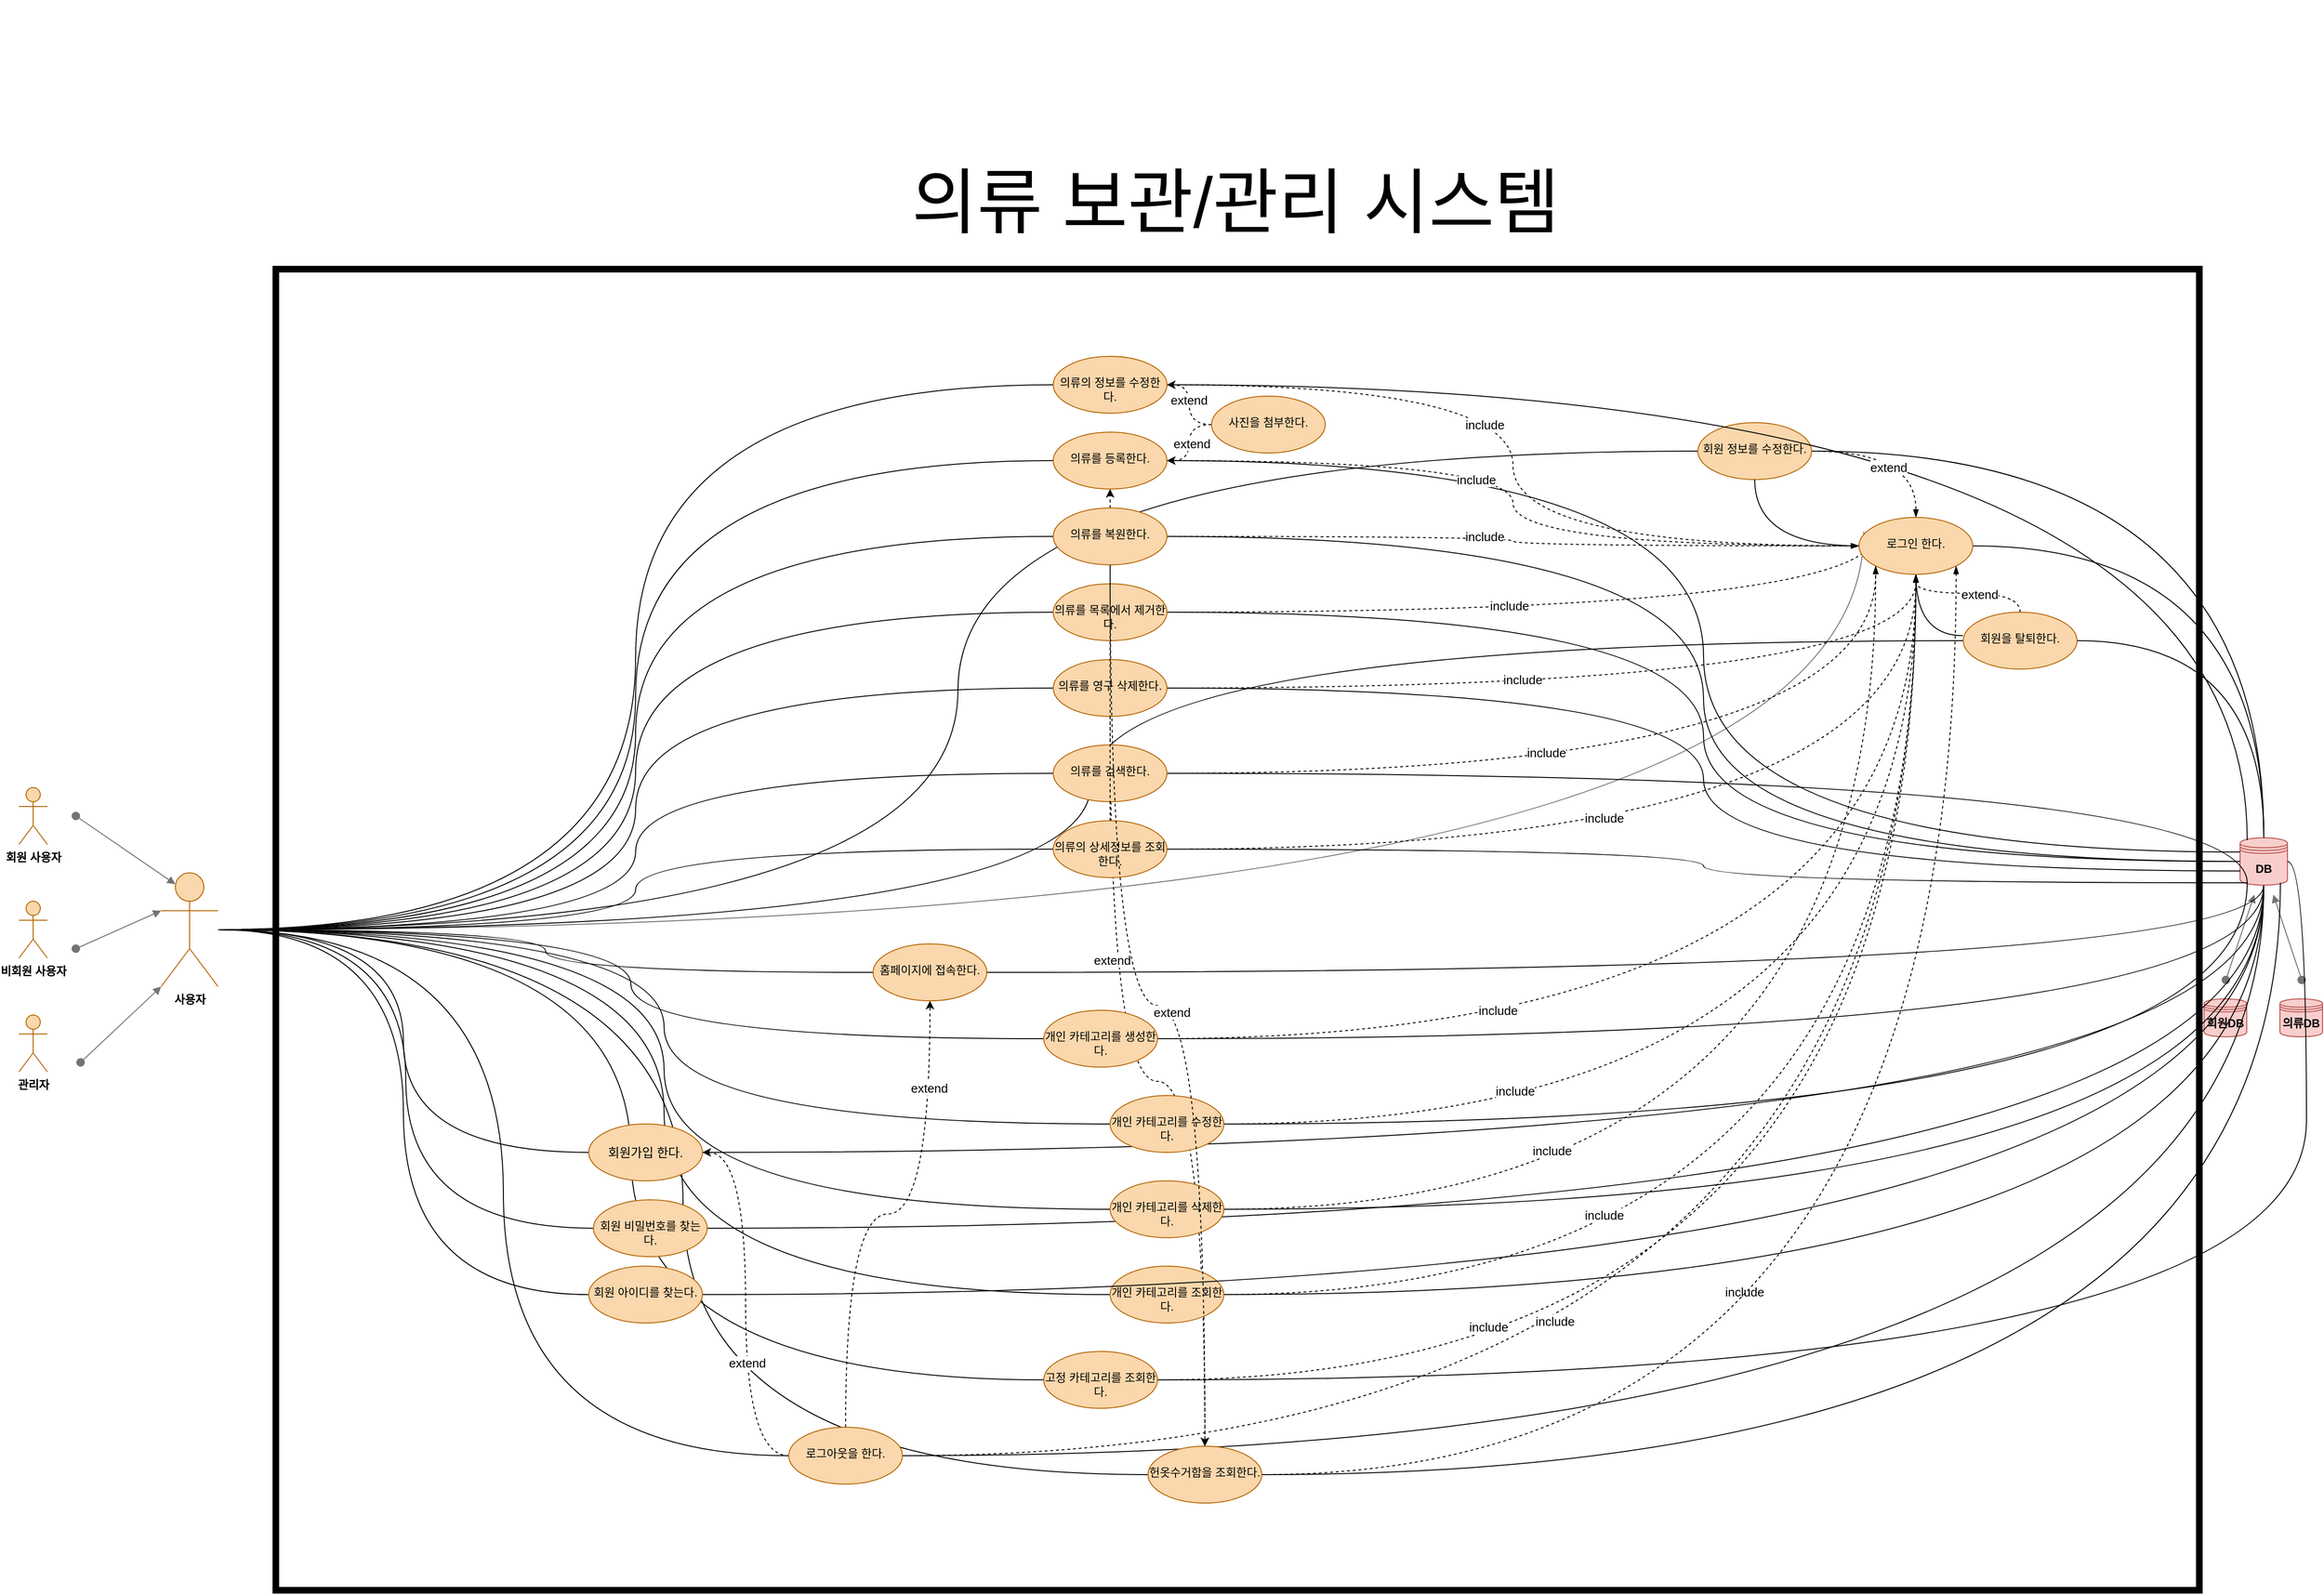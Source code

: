 <mxfile version="17.4.5" type="device"><diagram id="907NcnrzGQsfsX39xmy_" name="Page-1"><mxGraphModel dx="7109" dy="3249" grid="0" gridSize="10" guides="1" tooltips="1" connect="1" arrows="1" fold="1" page="1" pageScale="1" pageWidth="850" pageHeight="1100" math="0" shadow="0"><root><mxCell id="0"/><mxCell id="1" parent="0"/><mxCell id="ac8CNx1NNNnwnDvBf2mb-1" value="회원 사용자&lt;br&gt;" style="shape=umlActor;verticalLabelPosition=bottom;verticalAlign=top;html=1;outlineConnect=0;fillColor=#fad7ac;strokeColor=#b46504;fontStyle=1" parent="1" vertex="1"><mxGeometry x="-3340" y="-159" width="30" height="60" as="geometry"/></mxCell><mxCell id="ac8CNx1NNNnwnDvBf2mb-5" value="비회원 사용자&lt;br&gt;" style="shape=umlActor;verticalLabelPosition=bottom;verticalAlign=top;html=1;outlineConnect=0;fillColor=#fad7ac;strokeColor=#b46504;fontStyle=1" parent="1" vertex="1"><mxGeometry x="-3340" y="-39" width="30" height="60" as="geometry"/></mxCell><mxCell id="ac8CNx1NNNnwnDvBf2mb-7" value="관리자" style="shape=umlActor;verticalLabelPosition=bottom;verticalAlign=top;html=1;outlineConnect=0;fillColor=#fad7ac;strokeColor=#b46504;fontStyle=1" parent="1" vertex="1"><mxGeometry x="-3340" y="81" width="30" height="60" as="geometry"/></mxCell><mxCell id="eCN9OLUm9eauI4AGLOOA-48" style="edgeStyle=orthogonalEdgeStyle;curved=1;sketch=0;orthogonalLoop=1;jettySize=auto;html=1;entryX=0.042;entryY=0.25;entryDx=0;entryDy=0;entryPerimeter=0;fontSize=13;fontColor=#000000;endArrow=none;endFill=0;strokeColor=#737373;fillColor=#B2C9AB;" parent="1" source="ac8CNx1NNNnwnDvBf2mb-19" target="eCN9OLUm9eauI4AGLOOA-43" edge="1"><mxGeometry relative="1" as="geometry"/></mxCell><mxCell id="eCN9OLUm9eauI4AGLOOA-60" style="edgeStyle=orthogonalEdgeStyle;curved=1;sketch=0;orthogonalLoop=1;jettySize=auto;html=1;entryX=0;entryY=0.5;entryDx=0;entryDy=0;fontSize=13;fontColor=#000000;endArrow=none;endFill=0;strokeColor=default;fillColor=#B2C9AB;" parent="1" source="ac8CNx1NNNnwnDvBf2mb-19" target="eCN9OLUm9eauI4AGLOOA-29" edge="1"><mxGeometry relative="1" as="geometry"/></mxCell><mxCell id="eCN9OLUm9eauI4AGLOOA-61" style="edgeStyle=orthogonalEdgeStyle;curved=1;sketch=0;orthogonalLoop=1;jettySize=auto;html=1;entryX=0;entryY=0.5;entryDx=0;entryDy=0;fontSize=13;fontColor=#000000;endArrow=none;endFill=0;strokeColor=default;fillColor=#B2C9AB;" parent="1" source="ac8CNx1NNNnwnDvBf2mb-19" target="eCN9OLUm9eauI4AGLOOA-44" edge="1"><mxGeometry relative="1" as="geometry"/></mxCell><mxCell id="eCN9OLUm9eauI4AGLOOA-62" style="edgeStyle=orthogonalEdgeStyle;curved=1;sketch=0;orthogonalLoop=1;jettySize=auto;html=1;entryX=0;entryY=0.5;entryDx=0;entryDy=0;fontSize=13;fontColor=#000000;endArrow=none;endFill=0;strokeColor=default;fillColor=#B2C9AB;" parent="1" source="ac8CNx1NNNnwnDvBf2mb-19" target="eCN9OLUm9eauI4AGLOOA-41" edge="1"><mxGeometry relative="1" as="geometry"/></mxCell><mxCell id="eCN9OLUm9eauI4AGLOOA-63" style="edgeStyle=orthogonalEdgeStyle;curved=1;sketch=0;orthogonalLoop=1;jettySize=auto;html=1;entryX=0;entryY=0.5;entryDx=0;entryDy=0;fontSize=13;fontColor=#000000;endArrow=none;endFill=0;strokeColor=default;fillColor=#B2C9AB;" parent="1" source="ac8CNx1NNNnwnDvBf2mb-19" target="eCN9OLUm9eauI4AGLOOA-32" edge="1"><mxGeometry relative="1" as="geometry"/></mxCell><mxCell id="eCN9OLUm9eauI4AGLOOA-64" style="edgeStyle=orthogonalEdgeStyle;curved=1;sketch=0;orthogonalLoop=1;jettySize=auto;html=1;entryX=0;entryY=0.5;entryDx=0;entryDy=0;fontSize=13;fontColor=#000000;endArrow=none;endFill=0;strokeColor=default;fillColor=#B2C9AB;" parent="1" source="ac8CNx1NNNnwnDvBf2mb-19" target="eCN9OLUm9eauI4AGLOOA-31" edge="1"><mxGeometry relative="1" as="geometry"/></mxCell><mxCell id="eCN9OLUm9eauI4AGLOOA-65" style="edgeStyle=orthogonalEdgeStyle;curved=1;sketch=0;orthogonalLoop=1;jettySize=auto;html=1;entryX=0;entryY=0.5;entryDx=0;entryDy=0;fontSize=13;fontColor=#000000;endArrow=none;endFill=0;strokeColor=default;fillColor=#B2C9AB;" parent="1" source="ac8CNx1NNNnwnDvBf2mb-19" target="eCN9OLUm9eauI4AGLOOA-39" edge="1"><mxGeometry relative="1" as="geometry"/></mxCell><mxCell id="eCN9OLUm9eauI4AGLOOA-67" style="edgeStyle=orthogonalEdgeStyle;curved=1;sketch=0;orthogonalLoop=1;jettySize=auto;html=1;entryX=0;entryY=0.5;entryDx=0;entryDy=0;fontSize=13;fontColor=#000000;endArrow=none;endFill=0;strokeColor=default;fillColor=#B2C9AB;" parent="1" source="ac8CNx1NNNnwnDvBf2mb-19" target="eCN9OLUm9eauI4AGLOOA-40" edge="1"><mxGeometry relative="1" as="geometry"/></mxCell><mxCell id="eCN9OLUm9eauI4AGLOOA-68" style="edgeStyle=orthogonalEdgeStyle;curved=1;sketch=0;orthogonalLoop=1;jettySize=auto;html=1;entryX=0;entryY=0.5;entryDx=0;entryDy=0;fontSize=13;fontColor=#000000;endArrow=none;endFill=0;strokeColor=default;fillColor=#B2C9AB;" parent="1" source="ac8CNx1NNNnwnDvBf2mb-19" target="eCN9OLUm9eauI4AGLOOA-9" edge="1"><mxGeometry relative="1" as="geometry"/></mxCell><mxCell id="eCN9OLUm9eauI4AGLOOA-69" style="edgeStyle=orthogonalEdgeStyle;curved=1;sketch=0;orthogonalLoop=1;jettySize=auto;html=1;entryX=0;entryY=0.5;entryDx=0;entryDy=0;fontSize=13;fontColor=#000000;endArrow=none;endFill=0;strokeColor=default;fillColor=#B2C9AB;" parent="1" source="ac8CNx1NNNnwnDvBf2mb-19" target="eCN9OLUm9eauI4AGLOOA-26" edge="1"><mxGeometry relative="1" as="geometry"/></mxCell><mxCell id="eCN9OLUm9eauI4AGLOOA-70" style="edgeStyle=orthogonalEdgeStyle;curved=1;sketch=0;orthogonalLoop=1;jettySize=auto;html=1;entryX=0;entryY=0.5;entryDx=0;entryDy=0;fontSize=13;fontColor=#000000;endArrow=none;endFill=0;strokeColor=default;fillColor=#B2C9AB;" parent="1" source="ac8CNx1NNNnwnDvBf2mb-19" target="eCN9OLUm9eauI4AGLOOA-42" edge="1"><mxGeometry relative="1" as="geometry"/></mxCell><mxCell id="eCN9OLUm9eauI4AGLOOA-71" style="edgeStyle=orthogonalEdgeStyle;curved=1;sketch=0;orthogonalLoop=1;jettySize=auto;html=1;entryX=0;entryY=0.5;entryDx=0;entryDy=0;fontSize=13;fontColor=#000000;endArrow=none;endFill=0;strokeColor=default;fillColor=#B2C9AB;" parent="1" source="ac8CNx1NNNnwnDvBf2mb-19" target="eCN9OLUm9eauI4AGLOOA-25" edge="1"><mxGeometry relative="1" as="geometry"/></mxCell><mxCell id="eCN9OLUm9eauI4AGLOOA-73" style="edgeStyle=orthogonalEdgeStyle;curved=1;sketch=0;orthogonalLoop=1;jettySize=auto;html=1;entryX=0;entryY=0.5;entryDx=0;entryDy=0;fontSize=13;fontColor=#000000;endArrow=none;endFill=0;strokeColor=default;fillColor=#B2C9AB;" parent="1" source="ac8CNx1NNNnwnDvBf2mb-19" target="eCN9OLUm9eauI4AGLOOA-33" edge="1"><mxGeometry relative="1" as="geometry"/></mxCell><mxCell id="eCN9OLUm9eauI4AGLOOA-74" style="edgeStyle=orthogonalEdgeStyle;curved=1;sketch=0;orthogonalLoop=1;jettySize=auto;html=1;entryX=0;entryY=0.5;entryDx=0;entryDy=0;fontSize=13;fontColor=#000000;endArrow=none;endFill=0;strokeColor=default;fillColor=#B2C9AB;" parent="1" source="ac8CNx1NNNnwnDvBf2mb-19" target="eCN9OLUm9eauI4AGLOOA-34" edge="1"><mxGeometry relative="1" as="geometry"/></mxCell><mxCell id="eCN9OLUm9eauI4AGLOOA-75" style="edgeStyle=orthogonalEdgeStyle;curved=1;sketch=0;orthogonalLoop=1;jettySize=auto;html=1;entryX=0;entryY=0.5;entryDx=0;entryDy=0;fontSize=13;fontColor=#000000;endArrow=none;endFill=0;strokeColor=default;fillColor=#B2C9AB;" parent="1" source="ac8CNx1NNNnwnDvBf2mb-19" target="eCN9OLUm9eauI4AGLOOA-35" edge="1"><mxGeometry relative="1" as="geometry"/></mxCell><mxCell id="eCN9OLUm9eauI4AGLOOA-76" style="edgeStyle=orthogonalEdgeStyle;curved=1;sketch=0;orthogonalLoop=1;jettySize=auto;html=1;entryX=0;entryY=0.5;entryDx=0;entryDy=0;fontSize=13;fontColor=#000000;endArrow=none;endFill=0;strokeColor=default;fillColor=#B2C9AB;" parent="1" source="ac8CNx1NNNnwnDvBf2mb-19" target="eCN9OLUm9eauI4AGLOOA-36" edge="1"><mxGeometry relative="1" as="geometry"/></mxCell><mxCell id="eCN9OLUm9eauI4AGLOOA-77" style="edgeStyle=orthogonalEdgeStyle;curved=1;sketch=0;orthogonalLoop=1;jettySize=auto;html=1;entryX=0;entryY=0.5;entryDx=0;entryDy=0;fontSize=13;fontColor=#000000;endArrow=none;endFill=0;strokeColor=default;fillColor=#B2C9AB;" parent="1" source="ac8CNx1NNNnwnDvBf2mb-19" target="eCN9OLUm9eauI4AGLOOA-38" edge="1"><mxGeometry relative="1" as="geometry"/></mxCell><mxCell id="eCN9OLUm9eauI4AGLOOA-78" style="edgeStyle=orthogonalEdgeStyle;curved=1;sketch=0;orthogonalLoop=1;jettySize=auto;html=1;entryX=0;entryY=0.5;entryDx=0;entryDy=0;fontSize=13;fontColor=#000000;endArrow=none;endFill=0;strokeColor=default;fillColor=#B2C9AB;" parent="1" source="ac8CNx1NNNnwnDvBf2mb-19" target="eCN9OLUm9eauI4AGLOOA-37" edge="1"><mxGeometry relative="1" as="geometry"/></mxCell><mxCell id="eCN9OLUm9eauI4AGLOOA-79" style="edgeStyle=orthogonalEdgeStyle;curved=1;sketch=0;orthogonalLoop=1;jettySize=auto;html=1;entryX=0;entryY=0.5;entryDx=0;entryDy=0;fontSize=13;fontColor=#000000;endArrow=none;endFill=0;strokeColor=default;fillColor=#B2C9AB;" parent="1" source="ac8CNx1NNNnwnDvBf2mb-19" target="eCN9OLUm9eauI4AGLOOA-28" edge="1"><mxGeometry relative="1" as="geometry"/></mxCell><mxCell id="eCN9OLUm9eauI4AGLOOA-80" style="edgeStyle=orthogonalEdgeStyle;curved=1;sketch=0;orthogonalLoop=1;jettySize=auto;html=1;entryX=0;entryY=0.5;entryDx=0;entryDy=0;fontSize=13;fontColor=#000000;endArrow=none;endFill=0;strokeColor=default;fillColor=#B2C9AB;" parent="1" source="ac8CNx1NNNnwnDvBf2mb-19" target="eCN9OLUm9eauI4AGLOOA-30" edge="1"><mxGeometry relative="1" as="geometry"/></mxCell><mxCell id="eCN9OLUm9eauI4AGLOOA-81" style="edgeStyle=orthogonalEdgeStyle;curved=1;sketch=0;orthogonalLoop=1;jettySize=auto;html=1;entryX=0;entryY=0.5;entryDx=0;entryDy=0;fontSize=13;fontColor=#000000;endArrow=none;endFill=0;strokeColor=default;fillColor=#B2C9AB;" parent="1" source="ac8CNx1NNNnwnDvBf2mb-19" target="eCN9OLUm9eauI4AGLOOA-27" edge="1"><mxGeometry relative="1" as="geometry"/></mxCell><mxCell id="ac8CNx1NNNnwnDvBf2mb-19" value="사용자" style="shape=umlActor;verticalLabelPosition=bottom;verticalAlign=top;html=1;rounded=0;sketch=0;strokeColor=#b46504;fillColor=#fad7ac;fontStyle=1" parent="1" vertex="1"><mxGeometry x="-3190" y="-69" width="60" height="120" as="geometry"/></mxCell><mxCell id="ac8CNx1NNNnwnDvBf2mb-29" value="" style="html=1;verticalAlign=bottom;startArrow=oval;startFill=1;endArrow=block;startSize=8;rounded=1;sketch=0;fontColor=#46495D;strokeColor=#737373;fillColor=#B2C9AB;curved=0;entryX=0;entryY=0.333;entryDx=0;entryDy=0;entryPerimeter=0;" parent="1" target="ac8CNx1NNNnwnDvBf2mb-19" edge="1"><mxGeometry width="60" relative="1" as="geometry"><mxPoint x="-3280" y="11" as="sourcePoint"/><mxPoint x="-3280" y="-49" as="targetPoint"/></mxGeometry></mxCell><mxCell id="ac8CNx1NNNnwnDvBf2mb-30" value="" style="html=1;verticalAlign=bottom;startArrow=oval;startFill=1;endArrow=block;startSize=8;rounded=1;sketch=0;fontColor=#46495D;strokeColor=#737373;fillColor=#B2C9AB;curved=0;entryX=0.25;entryY=0.1;entryDx=0;entryDy=0;entryPerimeter=0;" parent="1" target="ac8CNx1NNNnwnDvBf2mb-19" edge="1"><mxGeometry width="60" relative="1" as="geometry"><mxPoint x="-3280" y="-129" as="sourcePoint"/><mxPoint x="-3180" y="-79" as="targetPoint"/></mxGeometry></mxCell><mxCell id="ac8CNx1NNNnwnDvBf2mb-31" value="" style="html=1;verticalAlign=bottom;startArrow=oval;startFill=1;endArrow=block;startSize=8;rounded=1;sketch=0;fontColor=#46495D;strokeColor=#737373;fillColor=#B2C9AB;curved=0;entryX=0;entryY=1;entryDx=0;entryDy=0;entryPerimeter=0;" parent="1" target="ac8CNx1NNNnwnDvBf2mb-19" edge="1"><mxGeometry x="-0.001" width="60" relative="1" as="geometry"><mxPoint x="-3275" y="131" as="sourcePoint"/><mxPoint x="-3180" y="61" as="targetPoint"/><mxPoint as="offset"/></mxGeometry></mxCell><mxCell id="ac8CNx1NNNnwnDvBf2mb-33" value="DB" style="shape=datastore;whiteSpace=wrap;html=1;rounded=0;sketch=0;strokeColor=#b85450;fillColor=#f8cecc;fontStyle=1" parent="1" vertex="1"><mxGeometry x="-997" y="-106" width="50" height="50" as="geometry"/></mxCell><mxCell id="ac8CNx1NNNnwnDvBf2mb-36" value="회원DB" style="shape=datastore;whiteSpace=wrap;html=1;rounded=0;sketch=0;strokeColor=#b85450;fillColor=#f8cecc;fontStyle=1" parent="1" vertex="1"><mxGeometry x="-1035" y="64" width="45" height="40" as="geometry"/></mxCell><mxCell id="ac8CNx1NNNnwnDvBf2mb-37" value="의류DB" style="shape=datastore;whiteSpace=wrap;html=1;rounded=0;sketch=0;strokeColor=#b85450;fillColor=#f8cecc;fontStyle=1" parent="1" vertex="1"><mxGeometry x="-955" y="64" width="45" height="40" as="geometry"/></mxCell><mxCell id="ac8CNx1NNNnwnDvBf2mb-40" value="" style="html=1;verticalAlign=bottom;startArrow=oval;startFill=1;endArrow=block;startSize=8;rounded=1;sketch=0;fontColor=#000000;strokeColor=#737373;fillColor=#B2C9AB;curved=0;" parent="1" edge="1"><mxGeometry width="60" relative="1" as="geometry"><mxPoint x="-1012" y="44" as="sourcePoint"/><mxPoint x="-982" y="-46" as="targetPoint"/></mxGeometry></mxCell><mxCell id="ac8CNx1NNNnwnDvBf2mb-41" value="" style="html=1;verticalAlign=bottom;startArrow=oval;startFill=1;endArrow=block;startSize=8;rounded=1;sketch=0;fontColor=#000000;strokeColor=#737373;fillColor=#B2C9AB;curved=0;" parent="1" edge="1"><mxGeometry width="60" relative="1" as="geometry"><mxPoint x="-932" y="44" as="sourcePoint"/><mxPoint x="-962" y="-46" as="targetPoint"/></mxGeometry></mxCell><mxCell id="eCN9OLUm9eauI4AGLOOA-87" style="edgeStyle=orthogonalEdgeStyle;curved=1;sketch=0;orthogonalLoop=1;jettySize=auto;html=1;entryX=0.5;entryY=1;entryDx=0;entryDy=0;fontSize=13;fontColor=#000000;endArrow=none;endFill=0;strokeColor=default;fillColor=#B2C9AB;" parent="1" source="eCN9OLUm9eauI4AGLOOA-9" target="ac8CNx1NNNnwnDvBf2mb-33" edge="1"><mxGeometry relative="1" as="geometry"/></mxCell><mxCell id="eCN9OLUm9eauI4AGLOOA-9" value="&lt;font style=&quot;font-size: 13px&quot;&gt;&lt;br&gt;회원가입 한다.&lt;/font&gt;" style="ellipse;whiteSpace=wrap;html=1;verticalAlign=top;fillColor=#fad7ac;strokeColor=#b46504;rounded=0;sketch=0;align=center;" parent="1" vertex="1"><mxGeometry x="-2739" y="196" width="120" height="60" as="geometry"/></mxCell><mxCell id="eCN9OLUm9eauI4AGLOOA-51" style="edgeStyle=orthogonalEdgeStyle;curved=1;sketch=0;orthogonalLoop=1;jettySize=auto;html=1;fontSize=13;fontColor=#000000;endArrow=blockThin;endFill=1;strokeColor=default;fillColor=#B2C9AB;dashed=1;" parent="1" source="eCN9OLUm9eauI4AGLOOA-25" target="eCN9OLUm9eauI4AGLOOA-43" edge="1"><mxGeometry relative="1" as="geometry"/></mxCell><mxCell id="eCN9OLUm9eauI4AGLOOA-52" value="include" style="edgeLabel;html=1;align=center;verticalAlign=middle;resizable=0;points=[];fontSize=13;fontColor=#000000;" parent="eCN9OLUm9eauI4AGLOOA-51" vertex="1" connectable="0"><mxGeometry x="-0.043" y="1" relative="1" as="geometry"><mxPoint x="-69" y="-172" as="offset"/></mxGeometry></mxCell><mxCell id="eCN9OLUm9eauI4AGLOOA-88" style="edgeStyle=orthogonalEdgeStyle;curved=1;sketch=0;orthogonalLoop=1;jettySize=auto;html=1;fontSize=13;fontColor=#000000;endArrow=none;endFill=0;strokeColor=default;fillColor=#B2C9AB;" parent="1" source="eCN9OLUm9eauI4AGLOOA-25" target="ac8CNx1NNNnwnDvBf2mb-33" edge="1"><mxGeometry relative="1" as="geometry"/></mxCell><mxCell id="zBig_hnYWpzElSpElXU8-2" style="edgeStyle=orthogonalEdgeStyle;curved=1;orthogonalLoop=1;jettySize=auto;html=1;dashed=1;" edge="1" parent="1" source="eCN9OLUm9eauI4AGLOOA-25" target="eCN9OLUm9eauI4AGLOOA-33"><mxGeometry relative="1" as="geometry"/></mxCell><mxCell id="zBig_hnYWpzElSpElXU8-18" style="edgeStyle=orthogonalEdgeStyle;curved=1;orthogonalLoop=1;jettySize=auto;html=1;entryX=1;entryY=0.5;entryDx=0;entryDy=0;dashed=1;" edge="1" parent="1" source="eCN9OLUm9eauI4AGLOOA-25" target="eCN9OLUm9eauI4AGLOOA-9"><mxGeometry relative="1" as="geometry"/></mxCell><mxCell id="eCN9OLUm9eauI4AGLOOA-25" value="&lt;br&gt;로그아웃을 한다." style="ellipse;whiteSpace=wrap;html=1;verticalAlign=top;fillColor=#fad7ac;strokeColor=#b46504;rounded=0;sketch=0;align=center;" parent="1" vertex="1"><mxGeometry x="-2528" y="516" width="120" height="60" as="geometry"/></mxCell><mxCell id="eCN9OLUm9eauI4AGLOOA-86" style="edgeStyle=orthogonalEdgeStyle;curved=1;sketch=0;orthogonalLoop=1;jettySize=auto;html=1;fontSize=13;fontColor=#000000;endArrow=none;endFill=0;strokeColor=default;fillColor=#B2C9AB;" parent="1" source="eCN9OLUm9eauI4AGLOOA-26" target="ac8CNx1NNNnwnDvBf2mb-33" edge="1"><mxGeometry relative="1" as="geometry"/></mxCell><mxCell id="eCN9OLUm9eauI4AGLOOA-26" value="&lt;br&gt;회원 비밀번호를 찾는다." style="ellipse;whiteSpace=wrap;html=1;verticalAlign=top;fillColor=#fad7ac;strokeColor=#b46504;rounded=0;sketch=0;align=center;" parent="1" vertex="1"><mxGeometry x="-2734" y="276" width="120" height="60" as="geometry"/></mxCell><mxCell id="eCN9OLUm9eauI4AGLOOA-84" style="edgeStyle=orthogonalEdgeStyle;curved=1;sketch=0;orthogonalLoop=1;jettySize=auto;html=1;entryX=0.5;entryY=0;entryDx=0;entryDy=0;fontSize=13;fontColor=#000000;endArrow=none;endFill=0;strokeColor=default;fillColor=#B2C9AB;" parent="1" source="eCN9OLUm9eauI4AGLOOA-27" target="ac8CNx1NNNnwnDvBf2mb-33" edge="1"><mxGeometry relative="1" as="geometry"/></mxCell><mxCell id="eCN9OLUm9eauI4AGLOOA-127" style="edgeStyle=orthogonalEdgeStyle;curved=1;sketch=0;orthogonalLoop=1;jettySize=auto;html=1;dashed=1;fontSize=13;fontColor=#000000;endArrow=blockThin;endFill=1;strokeColor=default;fillColor=#B2C9AB;" parent="1" source="eCN9OLUm9eauI4AGLOOA-27" target="eCN9OLUm9eauI4AGLOOA-43" edge="1"><mxGeometry relative="1" as="geometry"/></mxCell><mxCell id="eCN9OLUm9eauI4AGLOOA-27" value="&lt;br&gt;회원 정보를 수정한다." style="ellipse;whiteSpace=wrap;html=1;verticalAlign=top;fillColor=#fad7ac;strokeColor=#b46504;rounded=0;sketch=0;align=center;" parent="1" vertex="1"><mxGeometry x="-1569" y="-544" width="120" height="60" as="geometry"/></mxCell><mxCell id="eCN9OLUm9eauI4AGLOOA-96" style="edgeStyle=orthogonalEdgeStyle;curved=1;sketch=0;orthogonalLoop=1;jettySize=auto;html=1;entryX=0.85;entryY=0.95;entryDx=0;entryDy=0;entryPerimeter=0;fontSize=13;fontColor=#000000;endArrow=none;endFill=0;strokeColor=default;fillColor=#B2C9AB;" parent="1" source="eCN9OLUm9eauI4AGLOOA-28" target="ac8CNx1NNNnwnDvBf2mb-33" edge="1"><mxGeometry relative="1" as="geometry"/></mxCell><mxCell id="eCN9OLUm9eauI4AGLOOA-138" style="edgeStyle=orthogonalEdgeStyle;curved=1;sketch=0;orthogonalLoop=1;jettySize=auto;html=1;entryX=1;entryY=1;entryDx=0;entryDy=0;dashed=1;fontSize=13;fontColor=#000000;endArrow=blockThin;endFill=1;strokeColor=default;fillColor=#B2C9AB;" parent="1" source="eCN9OLUm9eauI4AGLOOA-28" target="eCN9OLUm9eauI4AGLOOA-43" edge="1"><mxGeometry relative="1" as="geometry"/></mxCell><mxCell id="eCN9OLUm9eauI4AGLOOA-28" value="&lt;br&gt;헌옷수거함을 조회한다." style="ellipse;whiteSpace=wrap;html=1;verticalAlign=top;fillColor=#fad7ac;strokeColor=#b46504;rounded=0;sketch=0;align=center;" parent="1" vertex="1"><mxGeometry x="-2149" y="536" width="120" height="60" as="geometry"/></mxCell><mxCell id="eCN9OLUm9eauI4AGLOOA-108" style="edgeStyle=orthogonalEdgeStyle;curved=1;sketch=0;orthogonalLoop=1;jettySize=auto;html=1;entryX=0.15;entryY=0.05;entryDx=0;entryDy=0;entryPerimeter=0;fontSize=13;fontColor=#000000;endArrow=none;endFill=0;strokeColor=default;fillColor=#B2C9AB;" parent="1" source="eCN9OLUm9eauI4AGLOOA-29" target="ac8CNx1NNNnwnDvBf2mb-33" edge="1"><mxGeometry relative="1" as="geometry"/></mxCell><mxCell id="eCN9OLUm9eauI4AGLOOA-128" style="edgeStyle=orthogonalEdgeStyle;curved=1;sketch=0;orthogonalLoop=1;jettySize=auto;html=1;entryX=0;entryY=0.5;entryDx=0;entryDy=0;dashed=1;fontSize=13;fontColor=#000000;endArrow=blockThin;endFill=1;strokeColor=default;fillColor=#B2C9AB;" parent="1" source="eCN9OLUm9eauI4AGLOOA-29" target="eCN9OLUm9eauI4AGLOOA-43" edge="1"><mxGeometry relative="1" as="geometry"/></mxCell><mxCell id="eCN9OLUm9eauI4AGLOOA-29" value="&lt;br&gt;의류의 정보를 수정한다." style="ellipse;whiteSpace=wrap;html=1;verticalAlign=top;fillColor=#fad7ac;strokeColor=#b46504;rounded=0;sketch=0;align=center;" parent="1" vertex="1"><mxGeometry x="-2249" y="-614" width="120" height="60" as="geometry"/></mxCell><mxCell id="eCN9OLUm9eauI4AGLOOA-82" style="edgeStyle=orthogonalEdgeStyle;curved=1;sketch=0;orthogonalLoop=1;jettySize=auto;html=1;entryX=0.5;entryY=0;entryDx=0;entryDy=0;fontSize=13;fontColor=#000000;endArrow=none;endFill=0;strokeColor=default;fillColor=#B2C9AB;" parent="1" source="eCN9OLUm9eauI4AGLOOA-30" target="ac8CNx1NNNnwnDvBf2mb-33" edge="1"><mxGeometry relative="1" as="geometry"/></mxCell><mxCell id="eCN9OLUm9eauI4AGLOOA-126" style="edgeStyle=orthogonalEdgeStyle;curved=1;sketch=0;orthogonalLoop=1;jettySize=auto;html=1;dashed=1;fontSize=13;fontColor=#000000;endArrow=blockThin;endFill=1;strokeColor=default;fillColor=#B2C9AB;" parent="1" source="eCN9OLUm9eauI4AGLOOA-30" target="eCN9OLUm9eauI4AGLOOA-43" edge="1"><mxGeometry relative="1" as="geometry"/></mxCell><mxCell id="eCN9OLUm9eauI4AGLOOA-30" value="&lt;br&gt;회원을 탈퇴한다." style="ellipse;whiteSpace=wrap;html=1;verticalAlign=top;fillColor=#fad7ac;strokeColor=#b46504;rounded=0;sketch=0;align=center;" parent="1" vertex="1"><mxGeometry x="-1289" y="-344" width="120" height="60" as="geometry"/></mxCell><mxCell id="eCN9OLUm9eauI4AGLOOA-104" style="edgeStyle=orthogonalEdgeStyle;curved=1;sketch=0;orthogonalLoop=1;jettySize=auto;html=1;entryX=0;entryY=0.7;entryDx=0;entryDy=0;fontSize=13;fontColor=#000000;endArrow=none;endFill=0;strokeColor=default;fillColor=#B2C9AB;" parent="1" source="eCN9OLUm9eauI4AGLOOA-31" target="ac8CNx1NNNnwnDvBf2mb-33" edge="1"><mxGeometry relative="1" as="geometry"/></mxCell><mxCell id="eCN9OLUm9eauI4AGLOOA-132" style="edgeStyle=orthogonalEdgeStyle;curved=1;sketch=0;orthogonalLoop=1;jettySize=auto;html=1;dashed=1;fontSize=13;fontColor=#000000;endArrow=blockThin;endFill=1;strokeColor=default;fillColor=#B2C9AB;" parent="1" source="eCN9OLUm9eauI4AGLOOA-31" target="eCN9OLUm9eauI4AGLOOA-43" edge="1"><mxGeometry relative="1" as="geometry"/></mxCell><mxCell id="zBig_hnYWpzElSpElXU8-6" style="edgeStyle=orthogonalEdgeStyle;curved=1;orthogonalLoop=1;jettySize=auto;html=1;dashed=1;" edge="1" parent="1" source="eCN9OLUm9eauI4AGLOOA-31" target="eCN9OLUm9eauI4AGLOOA-28"><mxGeometry relative="1" as="geometry"/></mxCell><mxCell id="eCN9OLUm9eauI4AGLOOA-31" value="&lt;br&gt;의류를 영구 삭제한다." style="ellipse;whiteSpace=wrap;html=1;verticalAlign=top;fillColor=#fad7ac;strokeColor=#b46504;rounded=0;sketch=0;align=center;" parent="1" vertex="1"><mxGeometry x="-2249" y="-294" width="120" height="60" as="geometry"/></mxCell><mxCell id="eCN9OLUm9eauI4AGLOOA-105" style="edgeStyle=orthogonalEdgeStyle;curved=1;sketch=0;orthogonalLoop=1;jettySize=auto;html=1;entryX=0;entryY=0.5;entryDx=0;entryDy=0;fontSize=13;fontColor=#000000;endArrow=none;endFill=0;strokeColor=default;fillColor=#B2C9AB;" parent="1" source="eCN9OLUm9eauI4AGLOOA-32" target="ac8CNx1NNNnwnDvBf2mb-33" edge="1"><mxGeometry relative="1" as="geometry"/></mxCell><mxCell id="eCN9OLUm9eauI4AGLOOA-131" style="edgeStyle=orthogonalEdgeStyle;curved=1;sketch=0;orthogonalLoop=1;jettySize=auto;html=1;entryX=0;entryY=0;entryDx=0;entryDy=0;dashed=1;fontSize=13;fontColor=#000000;endArrow=blockThin;endFill=1;strokeColor=default;fillColor=#B2C9AB;" parent="1" source="eCN9OLUm9eauI4AGLOOA-32" target="eCN9OLUm9eauI4AGLOOA-43" edge="1"><mxGeometry relative="1" as="geometry"/></mxCell><mxCell id="eCN9OLUm9eauI4AGLOOA-32" value="&lt;br&gt;의류를 목록에서 제거한다." style="ellipse;whiteSpace=wrap;html=1;verticalAlign=top;fillColor=#fad7ac;strokeColor=#b46504;rounded=0;sketch=0;align=center;" parent="1" vertex="1"><mxGeometry x="-2249" y="-374" width="120" height="60" as="geometry"/></mxCell><mxCell id="eCN9OLUm9eauI4AGLOOA-91" style="edgeStyle=orthogonalEdgeStyle;curved=1;sketch=0;orthogonalLoop=1;jettySize=auto;html=1;fontSize=13;fontColor=#000000;endArrow=none;endFill=0;strokeColor=default;fillColor=#B2C9AB;" parent="1" source="eCN9OLUm9eauI4AGLOOA-33" target="ac8CNx1NNNnwnDvBf2mb-33" edge="1"><mxGeometry relative="1" as="geometry"/></mxCell><mxCell id="eCN9OLUm9eauI4AGLOOA-33" value="&lt;br&gt;홈페이지에 접속한다." style="ellipse;whiteSpace=wrap;html=1;verticalAlign=top;fillColor=#fad7ac;strokeColor=#b46504;rounded=0;sketch=0;align=center;" parent="1" vertex="1"><mxGeometry x="-2439" y="6" width="120" height="60" as="geometry"/></mxCell><mxCell id="eCN9OLUm9eauI4AGLOOA-92" style="edgeStyle=orthogonalEdgeStyle;curved=1;sketch=0;orthogonalLoop=1;jettySize=auto;html=1;entryX=1;entryY=0.5;entryDx=0;entryDy=0;fontSize=13;fontColor=#000000;endArrow=none;endFill=0;strokeColor=default;fillColor=#B2C9AB;" parent="1" source="eCN9OLUm9eauI4AGLOOA-34" target="ac8CNx1NNNnwnDvBf2mb-33" edge="1"><mxGeometry relative="1" as="geometry"/></mxCell><mxCell id="eCN9OLUm9eauI4AGLOOA-140" style="edgeStyle=orthogonalEdgeStyle;curved=1;sketch=0;orthogonalLoop=1;jettySize=auto;html=1;dashed=1;fontSize=13;fontColor=#000000;endArrow=blockThin;endFill=1;strokeColor=default;fillColor=#B2C9AB;" parent="1" source="eCN9OLUm9eauI4AGLOOA-34" target="eCN9OLUm9eauI4AGLOOA-43" edge="1"><mxGeometry relative="1" as="geometry"/></mxCell><mxCell id="eCN9OLUm9eauI4AGLOOA-34" value="&lt;br&gt;고정 카테고리를 조회한다." style="ellipse;whiteSpace=wrap;html=1;verticalAlign=top;fillColor=#fad7ac;strokeColor=#b46504;rounded=0;sketch=0;align=center;" parent="1" vertex="1"><mxGeometry x="-2259" y="436" width="120" height="60" as="geometry"/></mxCell><mxCell id="eCN9OLUm9eauI4AGLOOA-93" style="edgeStyle=orthogonalEdgeStyle;curved=1;sketch=0;orthogonalLoop=1;jettySize=auto;html=1;fontSize=13;fontColor=#000000;endArrow=none;endFill=0;strokeColor=default;fillColor=#B2C9AB;" parent="1" source="eCN9OLUm9eauI4AGLOOA-35" target="ac8CNx1NNNnwnDvBf2mb-33" edge="1"><mxGeometry relative="1" as="geometry"/></mxCell><mxCell id="eCN9OLUm9eauI4AGLOOA-139" style="edgeStyle=orthogonalEdgeStyle;curved=1;sketch=0;orthogonalLoop=1;jettySize=auto;html=1;dashed=1;fontSize=13;fontColor=#000000;endArrow=blockThin;endFill=1;strokeColor=default;fillColor=#B2C9AB;" parent="1" source="eCN9OLUm9eauI4AGLOOA-35" target="eCN9OLUm9eauI4AGLOOA-43" edge="1"><mxGeometry relative="1" as="geometry"/></mxCell><mxCell id="eCN9OLUm9eauI4AGLOOA-35" value="&lt;br&gt;개인 카테고리를 조회한다." style="ellipse;whiteSpace=wrap;html=1;verticalAlign=top;fillColor=#fad7ac;strokeColor=#b46504;rounded=0;sketch=0;align=center;" parent="1" vertex="1"><mxGeometry x="-2189" y="346" width="120" height="60" as="geometry"/></mxCell><mxCell id="eCN9OLUm9eauI4AGLOOA-94" style="edgeStyle=orthogonalEdgeStyle;curved=1;sketch=0;orthogonalLoop=1;jettySize=auto;html=1;fontSize=13;fontColor=#000000;endArrow=none;endFill=0;strokeColor=default;fillColor=#B2C9AB;" parent="1" source="eCN9OLUm9eauI4AGLOOA-36" target="ac8CNx1NNNnwnDvBf2mb-33" edge="1"><mxGeometry relative="1" as="geometry"/></mxCell><mxCell id="eCN9OLUm9eauI4AGLOOA-137" style="edgeStyle=orthogonalEdgeStyle;curved=1;sketch=0;orthogonalLoop=1;jettySize=auto;html=1;entryX=0;entryY=1;entryDx=0;entryDy=0;dashed=1;fontSize=13;fontColor=#000000;endArrow=blockThin;endFill=1;strokeColor=default;fillColor=#B2C9AB;" parent="1" source="eCN9OLUm9eauI4AGLOOA-36" target="eCN9OLUm9eauI4AGLOOA-43" edge="1"><mxGeometry relative="1" as="geometry"/></mxCell><mxCell id="eCN9OLUm9eauI4AGLOOA-36" value="&lt;br&gt;개인 카테고리를 삭제한다." style="ellipse;whiteSpace=wrap;html=1;verticalAlign=top;fillColor=#fad7ac;strokeColor=#b46504;rounded=0;sketch=0;align=center;" parent="1" vertex="1"><mxGeometry x="-2189" y="256" width="120" height="60" as="geometry"/></mxCell><mxCell id="eCN9OLUm9eauI4AGLOOA-97" style="edgeStyle=orthogonalEdgeStyle;curved=1;sketch=0;orthogonalLoop=1;jettySize=auto;html=1;entryX=0.15;entryY=0.95;entryDx=0;entryDy=0;entryPerimeter=0;fontSize=13;fontColor=#000000;endArrow=none;endFill=0;strokeColor=default;fillColor=#B2C9AB;" parent="1" source="eCN9OLUm9eauI4AGLOOA-37" target="ac8CNx1NNNnwnDvBf2mb-33" edge="1"><mxGeometry relative="1" as="geometry"/></mxCell><mxCell id="eCN9OLUm9eauI4AGLOOA-136" style="edgeStyle=orthogonalEdgeStyle;curved=1;sketch=0;orthogonalLoop=1;jettySize=auto;html=1;dashed=1;fontSize=13;fontColor=#000000;endArrow=blockThin;endFill=1;strokeColor=default;fillColor=#B2C9AB;" parent="1" source="eCN9OLUm9eauI4AGLOOA-37" target="eCN9OLUm9eauI4AGLOOA-43" edge="1"><mxGeometry relative="1" as="geometry"/></mxCell><mxCell id="eCN9OLUm9eauI4AGLOOA-37" value="&lt;br&gt;개인 카테고리를 수정한다." style="ellipse;whiteSpace=wrap;html=1;verticalAlign=top;fillColor=#fad7ac;strokeColor=#b46504;rounded=0;sketch=0;align=center;" parent="1" vertex="1"><mxGeometry x="-2189" y="166" width="120" height="60" as="geometry"/></mxCell><mxCell id="eCN9OLUm9eauI4AGLOOA-98" style="edgeStyle=orthogonalEdgeStyle;curved=1;sketch=0;orthogonalLoop=1;jettySize=auto;html=1;fontSize=13;fontColor=#000000;endArrow=none;endFill=0;strokeColor=default;fillColor=#B2C9AB;" parent="1" source="eCN9OLUm9eauI4AGLOOA-38" target="ac8CNx1NNNnwnDvBf2mb-33" edge="1"><mxGeometry relative="1" as="geometry"/></mxCell><mxCell id="eCN9OLUm9eauI4AGLOOA-135" style="edgeStyle=orthogonalEdgeStyle;curved=1;sketch=0;orthogonalLoop=1;jettySize=auto;html=1;dashed=1;fontSize=13;fontColor=#000000;endArrow=blockThin;endFill=1;strokeColor=default;fillColor=#B2C9AB;" parent="1" source="eCN9OLUm9eauI4AGLOOA-38" target="eCN9OLUm9eauI4AGLOOA-43" edge="1"><mxGeometry relative="1" as="geometry"/></mxCell><mxCell id="eCN9OLUm9eauI4AGLOOA-38" value="&lt;br&gt;개인 카테고리를 생성한다." style="ellipse;whiteSpace=wrap;html=1;verticalAlign=top;fillColor=#fad7ac;strokeColor=#b46504;rounded=0;sketch=0;align=center;" parent="1" vertex="1"><mxGeometry x="-2259" y="76" width="120" height="60" as="geometry"/></mxCell><mxCell id="eCN9OLUm9eauI4AGLOOA-101" style="edgeStyle=orthogonalEdgeStyle;curved=1;sketch=0;orthogonalLoop=1;jettySize=auto;html=1;entryX=0.15;entryY=0.95;entryDx=0;entryDy=0;entryPerimeter=0;fontSize=13;fontColor=#000000;endArrow=none;endFill=0;strokeColor=default;fillColor=#B2C9AB;" parent="1" source="eCN9OLUm9eauI4AGLOOA-39" target="ac8CNx1NNNnwnDvBf2mb-33" edge="1"><mxGeometry relative="1" as="geometry"/></mxCell><mxCell id="eCN9OLUm9eauI4AGLOOA-133" style="edgeStyle=orthogonalEdgeStyle;curved=1;sketch=0;orthogonalLoop=1;jettySize=auto;html=1;entryX=0;entryY=1;entryDx=0;entryDy=0;dashed=1;fontSize=13;fontColor=#000000;endArrow=blockThin;endFill=1;strokeColor=default;fillColor=#B2C9AB;" parent="1" source="eCN9OLUm9eauI4AGLOOA-39" target="eCN9OLUm9eauI4AGLOOA-43" edge="1"><mxGeometry relative="1" as="geometry"/></mxCell><mxCell id="eCN9OLUm9eauI4AGLOOA-39" value="&lt;br&gt;의류를 검색한다." style="ellipse;whiteSpace=wrap;html=1;verticalAlign=top;fillColor=#fad7ac;strokeColor=#b46504;rounded=0;sketch=0;align=center;" parent="1" vertex="1"><mxGeometry x="-2249" y="-204" width="120" height="60" as="geometry"/></mxCell><mxCell id="eCN9OLUm9eauI4AGLOOA-100" style="edgeStyle=orthogonalEdgeStyle;curved=1;sketch=0;orthogonalLoop=1;jettySize=auto;html=1;entryX=0.15;entryY=0.95;entryDx=0;entryDy=0;entryPerimeter=0;fontSize=13;fontColor=#000000;endArrow=none;endFill=0;strokeColor=default;fillColor=#B2C9AB;" parent="1" source="eCN9OLUm9eauI4AGLOOA-40" target="ac8CNx1NNNnwnDvBf2mb-33" edge="1"><mxGeometry relative="1" as="geometry"/></mxCell><mxCell id="eCN9OLUm9eauI4AGLOOA-134" style="edgeStyle=orthogonalEdgeStyle;curved=1;sketch=0;orthogonalLoop=1;jettySize=auto;html=1;dashed=1;fontSize=13;fontColor=#000000;endArrow=blockThin;endFill=1;strokeColor=default;fillColor=#B2C9AB;" parent="1" source="eCN9OLUm9eauI4AGLOOA-40" target="eCN9OLUm9eauI4AGLOOA-43" edge="1"><mxGeometry relative="1" as="geometry"/></mxCell><mxCell id="zBig_hnYWpzElSpElXU8-3" style="edgeStyle=orthogonalEdgeStyle;curved=1;orthogonalLoop=1;jettySize=auto;html=1;dashed=1;entryX=0.5;entryY=1;entryDx=0;entryDy=0;" edge="1" parent="1" source="eCN9OLUm9eauI4AGLOOA-40" target="eCN9OLUm9eauI4AGLOOA-44"><mxGeometry relative="1" as="geometry"><mxPoint x="-2063.143" y="-347.143" as="targetPoint"/></mxGeometry></mxCell><mxCell id="eCN9OLUm9eauI4AGLOOA-40" value="&lt;br&gt;의류의 상세정보를 조회한다." style="ellipse;whiteSpace=wrap;html=1;verticalAlign=top;fillColor=#fad7ac;strokeColor=#b46504;rounded=0;sketch=0;align=center;" parent="1" vertex="1"><mxGeometry x="-2249" y="-124" width="120" height="60" as="geometry"/></mxCell><mxCell id="eCN9OLUm9eauI4AGLOOA-106" style="edgeStyle=orthogonalEdgeStyle;curved=1;sketch=0;orthogonalLoop=1;jettySize=auto;html=1;entryX=0;entryY=0.5;entryDx=0;entryDy=0;fontSize=13;fontColor=#000000;endArrow=none;endFill=0;strokeColor=default;fillColor=#B2C9AB;" parent="1" source="eCN9OLUm9eauI4AGLOOA-41" target="ac8CNx1NNNnwnDvBf2mb-33" edge="1"><mxGeometry relative="1" as="geometry"/></mxCell><mxCell id="eCN9OLUm9eauI4AGLOOA-130" style="edgeStyle=orthogonalEdgeStyle;curved=1;sketch=0;orthogonalLoop=1;jettySize=auto;html=1;entryX=0;entryY=0.5;entryDx=0;entryDy=0;dashed=1;fontSize=13;fontColor=#000000;endArrow=blockThin;endFill=1;strokeColor=default;fillColor=#B2C9AB;" parent="1" source="eCN9OLUm9eauI4AGLOOA-41" target="eCN9OLUm9eauI4AGLOOA-43" edge="1"><mxGeometry relative="1" as="geometry"/></mxCell><mxCell id="zBig_hnYWpzElSpElXU8-7" style="edgeStyle=orthogonalEdgeStyle;curved=1;orthogonalLoop=1;jettySize=auto;html=1;dashed=1;" edge="1" parent="1" source="eCN9OLUm9eauI4AGLOOA-41" target="eCN9OLUm9eauI4AGLOOA-28"><mxGeometry relative="1" as="geometry"/></mxCell><mxCell id="eCN9OLUm9eauI4AGLOOA-41" value="&lt;br&gt;의류를 복원한다." style="ellipse;whiteSpace=wrap;html=1;verticalAlign=top;fillColor=#fad7ac;strokeColor=#b46504;rounded=0;sketch=0;align=center;" parent="1" vertex="1"><mxGeometry x="-2249" y="-454" width="120" height="60" as="geometry"/></mxCell><mxCell id="eCN9OLUm9eauI4AGLOOA-85" style="edgeStyle=orthogonalEdgeStyle;curved=1;sketch=0;orthogonalLoop=1;jettySize=auto;html=1;entryX=0.5;entryY=1;entryDx=0;entryDy=0;fontSize=13;fontColor=#000000;endArrow=none;endFill=0;strokeColor=default;fillColor=#B2C9AB;" parent="1" source="eCN9OLUm9eauI4AGLOOA-42" target="ac8CNx1NNNnwnDvBf2mb-33" edge="1"><mxGeometry relative="1" as="geometry"/></mxCell><mxCell id="eCN9OLUm9eauI4AGLOOA-42" value="&lt;br&gt;회원 아이디를 찾는다." style="ellipse;whiteSpace=wrap;html=1;verticalAlign=top;fillColor=#fad7ac;strokeColor=#b46504;rounded=0;sketch=0;align=center;" parent="1" vertex="1"><mxGeometry x="-2739" y="346" width="120" height="60" as="geometry"/></mxCell><mxCell id="eCN9OLUm9eauI4AGLOOA-57" style="edgeStyle=orthogonalEdgeStyle;curved=1;sketch=0;orthogonalLoop=1;jettySize=auto;html=1;fontSize=13;fontColor=#000000;endArrow=none;endFill=0;strokeColor=default;fillColor=#B2C9AB;" parent="1" source="eCN9OLUm9eauI4AGLOOA-43" target="eCN9OLUm9eauI4AGLOOA-27" edge="1"><mxGeometry relative="1" as="geometry"/></mxCell><mxCell id="eCN9OLUm9eauI4AGLOOA-59" style="edgeStyle=orthogonalEdgeStyle;curved=1;sketch=0;orthogonalLoop=1;jettySize=auto;html=1;entryX=-0.003;entryY=0.413;entryDx=0;entryDy=0;entryPerimeter=0;fontSize=13;fontColor=#000000;endArrow=none;endFill=0;strokeColor=default;fillColor=#B2C9AB;" parent="1" source="eCN9OLUm9eauI4AGLOOA-43" target="eCN9OLUm9eauI4AGLOOA-30" edge="1"><mxGeometry relative="1" as="geometry"/></mxCell><mxCell id="eCN9OLUm9eauI4AGLOOA-83" style="edgeStyle=orthogonalEdgeStyle;curved=1;sketch=0;orthogonalLoop=1;jettySize=auto;html=1;entryX=0.5;entryY=0;entryDx=0;entryDy=0;fontSize=13;fontColor=#000000;endArrow=none;endFill=0;strokeColor=default;fillColor=#B2C9AB;" parent="1" source="eCN9OLUm9eauI4AGLOOA-43" target="ac8CNx1NNNnwnDvBf2mb-33" edge="1"><mxGeometry relative="1" as="geometry"/></mxCell><mxCell id="eCN9OLUm9eauI4AGLOOA-43" value="&lt;br&gt;로그인 한다." style="ellipse;whiteSpace=wrap;html=1;verticalAlign=top;fillColor=#fad7ac;strokeColor=#b46504;rounded=0;sketch=0;align=center;" parent="1" vertex="1"><mxGeometry x="-1399" y="-444" width="120" height="60" as="geometry"/></mxCell><mxCell id="eCN9OLUm9eauI4AGLOOA-107" style="edgeStyle=orthogonalEdgeStyle;curved=1;sketch=0;orthogonalLoop=1;jettySize=auto;html=1;entryX=0;entryY=0.3;entryDx=0;entryDy=0;fontSize=13;fontColor=#000000;endArrow=none;endFill=0;strokeColor=default;fillColor=#B2C9AB;" parent="1" source="eCN9OLUm9eauI4AGLOOA-44" target="ac8CNx1NNNnwnDvBf2mb-33" edge="1"><mxGeometry relative="1" as="geometry"/></mxCell><mxCell id="eCN9OLUm9eauI4AGLOOA-129" style="edgeStyle=orthogonalEdgeStyle;curved=1;sketch=0;orthogonalLoop=1;jettySize=auto;html=1;entryX=0;entryY=0.5;entryDx=0;entryDy=0;dashed=1;fontSize=13;fontColor=#000000;endArrow=blockThin;endFill=1;strokeColor=default;fillColor=#B2C9AB;" parent="1" source="eCN9OLUm9eauI4AGLOOA-44" target="eCN9OLUm9eauI4AGLOOA-43" edge="1"><mxGeometry relative="1" as="geometry"/></mxCell><mxCell id="eCN9OLUm9eauI4AGLOOA-44" value="&lt;br&gt;의류를 등록한다." style="ellipse;whiteSpace=wrap;html=1;verticalAlign=top;fillColor=#fad7ac;strokeColor=#b46504;rounded=0;sketch=0;align=center;" parent="1" vertex="1"><mxGeometry x="-2249" y="-534" width="120" height="60" as="geometry"/></mxCell><mxCell id="zBig_hnYWpzElSpElXU8-9" style="edgeStyle=orthogonalEdgeStyle;curved=1;orthogonalLoop=1;jettySize=auto;html=1;entryX=1;entryY=0.5;entryDx=0;entryDy=0;dashed=1;" edge="1" parent="1" source="zBig_hnYWpzElSpElXU8-8" target="eCN9OLUm9eauI4AGLOOA-29"><mxGeometry relative="1" as="geometry"/></mxCell><mxCell id="zBig_hnYWpzElSpElXU8-10" style="edgeStyle=orthogonalEdgeStyle;curved=1;orthogonalLoop=1;jettySize=auto;html=1;dashed=1;" edge="1" parent="1" source="zBig_hnYWpzElSpElXU8-8" target="eCN9OLUm9eauI4AGLOOA-44"><mxGeometry relative="1" as="geometry"/></mxCell><mxCell id="zBig_hnYWpzElSpElXU8-8" value="&lt;br&gt;사진을 첨부한다." style="ellipse;whiteSpace=wrap;html=1;verticalAlign=top;fillColor=#fad7ac;strokeColor=#b46504;rounded=0;sketch=0;align=center;" vertex="1" parent="1"><mxGeometry x="-2082" y="-572" width="120" height="60" as="geometry"/></mxCell><mxCell id="zBig_hnYWpzElSpElXU8-11" value="include" style="edgeLabel;html=1;align=center;verticalAlign=middle;resizable=0;points=[];fontSize=13;fontColor=#000000;" vertex="1" connectable="0" parent="1"><mxGeometry x="-1719.997" y="403.997" as="geometry"/></mxCell><mxCell id="zBig_hnYWpzElSpElXU8-12" value="include" style="edgeLabel;html=1;align=center;verticalAlign=middle;resizable=0;points=[];fontSize=13;fontColor=#000000;" vertex="1" connectable="0" parent="1"><mxGeometry x="-1789.997" y="409.997" as="geometry"/></mxCell><mxCell id="zBig_hnYWpzElSpElXU8-13" value="extend" style="edgeLabel;html=1;align=center;verticalAlign=middle;resizable=0;points=[];fontSize=13;fontColor=#000000;" vertex="1" connectable="0" parent="1"><mxGeometry x="-1761.997" y="-134.003" as="geometry"><mxPoint x="-362" y="212" as="offset"/></mxGeometry></mxCell><mxCell id="zBig_hnYWpzElSpElXU8-14" value="extend" style="edgeLabel;html=1;align=center;verticalAlign=middle;resizable=0;points=[];fontSize=13;fontColor=#000000;" vertex="1" connectable="0" parent="1"><mxGeometry x="-1824.997" y="-189.003" as="geometry"><mxPoint x="-362" y="212" as="offset"/></mxGeometry></mxCell><mxCell id="zBig_hnYWpzElSpElXU8-15" value="extend" style="edgeLabel;html=1;align=center;verticalAlign=middle;resizable=0;points=[];fontSize=13;fontColor=#000000;" vertex="1" connectable="0" parent="1"><mxGeometry x="-1743.997" y="-780.003" as="geometry"><mxPoint x="-362" y="212" as="offset"/></mxGeometry></mxCell><mxCell id="zBig_hnYWpzElSpElXU8-16" value="extend" style="edgeLabel;html=1;align=center;verticalAlign=middle;resizable=0;points=[];fontSize=13;fontColor=#000000;" vertex="1" connectable="0" parent="1"><mxGeometry x="-1740.997" y="-734.003" as="geometry"><mxPoint x="-362" y="212" as="offset"/></mxGeometry></mxCell><mxCell id="zBig_hnYWpzElSpElXU8-17" value="extend" style="edgeLabel;html=1;align=center;verticalAlign=middle;resizable=0;points=[];fontSize=13;fontColor=#000000;" vertex="1" connectable="0" parent="1"><mxGeometry x="-2017.997" y="-54.003" as="geometry"><mxPoint x="-362" y="212" as="offset"/></mxGeometry></mxCell><mxCell id="zBig_hnYWpzElSpElXU8-20" value="extend" style="edgeLabel;html=1;align=center;verticalAlign=middle;resizable=0;points=[];fontSize=13;fontColor=#000000;" vertex="1" connectable="0" parent="1"><mxGeometry x="-2209.997" y="235.997" as="geometry"><mxPoint x="-362" y="212" as="offset"/></mxGeometry></mxCell><mxCell id="zBig_hnYWpzElSpElXU8-21" value="include" style="edgeLabel;html=1;align=center;verticalAlign=middle;resizable=0;points=[];fontSize=13;fontColor=#000000;" vertex="1" connectable="0" parent="1"><mxGeometry x="-1667.997" y="-127.003" as="geometry"/></mxCell><mxCell id="zBig_hnYWpzElSpElXU8-22" value="include" style="edgeLabel;html=1;align=center;verticalAlign=middle;resizable=0;points=[];fontSize=13;fontColor=#000000;" vertex="1" connectable="0" parent="1"><mxGeometry x="-1728.997" y="-196.003" as="geometry"/></mxCell><mxCell id="zBig_hnYWpzElSpElXU8-23" value="include" style="edgeLabel;html=1;align=center;verticalAlign=middle;resizable=0;points=[];fontSize=13;fontColor=#000000;" vertex="1" connectable="0" parent="1"><mxGeometry x="-1779.997" y="75.997" as="geometry"/></mxCell><mxCell id="zBig_hnYWpzElSpElXU8-24" value="include" style="edgeLabel;html=1;align=center;verticalAlign=middle;resizable=0;points=[];fontSize=13;fontColor=#000000;" vertex="1" connectable="0" parent="1"><mxGeometry x="-1761.997" y="160.997" as="geometry"/></mxCell><mxCell id="zBig_hnYWpzElSpElXU8-25" value="include" style="edgeLabel;html=1;align=center;verticalAlign=middle;resizable=0;points=[];fontSize=13;fontColor=#000000;" vertex="1" connectable="0" parent="1"><mxGeometry x="-1722.997" y="223.997" as="geometry"/></mxCell><mxCell id="zBig_hnYWpzElSpElXU8-26" value="include" style="edgeLabel;html=1;align=center;verticalAlign=middle;resizable=0;points=[];fontSize=13;fontColor=#000000;" vertex="1" connectable="0" parent="1"><mxGeometry x="-1667.997" y="291.997" as="geometry"/></mxCell><mxCell id="zBig_hnYWpzElSpElXU8-27" value="include" style="edgeLabel;html=1;align=center;verticalAlign=middle;resizable=0;points=[];fontSize=13;fontColor=#000000;" vertex="1" connectable="0" parent="1"><mxGeometry x="-1753.997" y="-273.003" as="geometry"/></mxCell><mxCell id="zBig_hnYWpzElSpElXU8-28" value="include" style="edgeLabel;html=1;align=center;verticalAlign=middle;resizable=0;points=[];fontSize=13;fontColor=#000000;" vertex="1" connectable="0" parent="1"><mxGeometry x="-1767.997" y="-351.003" as="geometry"/></mxCell><mxCell id="zBig_hnYWpzElSpElXU8-29" value="include" style="edgeLabel;html=1;align=center;verticalAlign=middle;resizable=0;points=[];fontSize=13;fontColor=#000000;" vertex="1" connectable="0" parent="1"><mxGeometry x="-1793.997" y="-424.003" as="geometry"/></mxCell><mxCell id="zBig_hnYWpzElSpElXU8-30" value="include" style="edgeLabel;html=1;align=center;verticalAlign=middle;resizable=0;points=[];fontSize=13;fontColor=#000000;" vertex="1" connectable="0" parent="1"><mxGeometry x="-1793.997" y="-542.003" as="geometry"/></mxCell><mxCell id="zBig_hnYWpzElSpElXU8-31" value="include" style="edgeLabel;html=1;align=center;verticalAlign=middle;resizable=0;points=[];fontSize=13;fontColor=#000000;" vertex="1" connectable="0" parent="1"><mxGeometry x="-1802.997" y="-484.003" as="geometry"/></mxCell><mxCell id="zBig_hnYWpzElSpElXU8-32" value="extend" style="edgeLabel;html=1;align=center;verticalAlign=middle;resizable=0;points=[];fontSize=13;fontColor=#000000;" vertex="1" connectable="0" parent="1"><mxGeometry x="-1005.997" y="-709.003" as="geometry"><mxPoint x="-362" y="212" as="offset"/></mxGeometry></mxCell><mxCell id="zBig_hnYWpzElSpElXU8-33" value="extend" style="edgeLabel;html=1;align=center;verticalAlign=middle;resizable=0;points=[];fontSize=13;fontColor=#000000;" vertex="1" connectable="0" parent="1"><mxGeometry x="-909.997" y="-575.003" as="geometry"><mxPoint x="-362" y="212" as="offset"/></mxGeometry></mxCell><mxCell id="zBig_hnYWpzElSpElXU8-40" value="" style="rounded=0;whiteSpace=wrap;html=1;strokeWidth=7;fillColor=none;" vertex="1" parent="1"><mxGeometry x="-3069" y="-706" width="2029" height="1394" as="geometry"/></mxCell><mxCell id="zBig_hnYWpzElSpElXU8-41" value="&lt;font style=&quot;font-size: 75px&quot;&gt;의류 보관/관리 시스템&lt;/font&gt;" style="edgeLabel;html=1;align=center;verticalAlign=middle;resizable=0;points=[];fontSize=13;fontColor=#000000;" vertex="1" connectable="0" parent="1"><mxGeometry x="-1694.997" y="-989.003" as="geometry"><mxPoint x="-362" y="212" as="offset"/></mxGeometry></mxCell></root></mxGraphModel></diagram></mxfile>